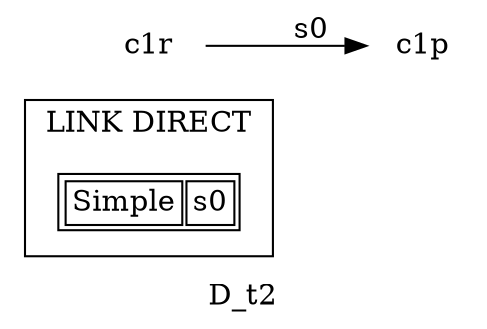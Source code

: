 digraph{

    label="D_t2"

    node [shape=plaintext];

    subgraph clusterCOMPONENT {
        label="COMPONENT";

}

rankdir=LR;



subgraph clusterin {
    label="LINK IN";
    
    
    
}

subgraph clusterout {
    label="LINK OUT";
    
    
    
}

subgraph clusterdirect {
    label="LINK DIRECT";
    
    
    
    s0 [label=< <table>
    <tr>
        <td href="http://lapin.com/Simple">Simple</td>
        <td>s0</td>
    </tr>
    
</table> >]
    
    
    
}






c1r:i_r:e -> c1p:i_p:w [label="s0"];



}